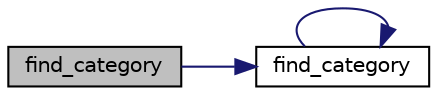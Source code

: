 digraph "find_category"
{
 // LATEX_PDF_SIZE
  edge [fontname="Helvetica",fontsize="10",labelfontname="Helvetica",labelfontsize="10"];
  node [fontname="Helvetica",fontsize="10",shape=record];
  rankdir="LR";
  Node1 [label="find_category",height=0.2,width=0.4,color="black", fillcolor="grey75", style="filled", fontcolor="black",tooltip=" "];
  Node1 -> Node2 [color="midnightblue",fontsize="10",style="solid",fontname="Helvetica"];
  Node2 [label="find_category",height=0.2,width=0.4,color="black", fillcolor="white", style="filled",URL="$category__functions_8c.html#a782eac13fe56a8f47e7669a4a9b6e497",tooltip=" "];
  Node2 -> Node2 [color="midnightblue",fontsize="10",style="solid",fontname="Helvetica"];
}
